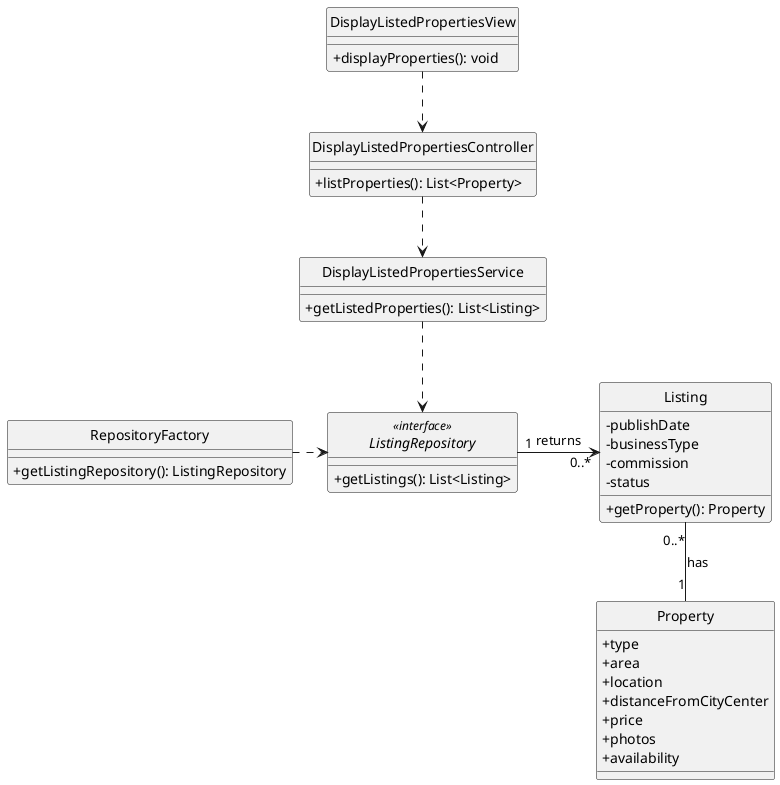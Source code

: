 @startuml
hide circle
skinparam classAttributeIconSize 0

class DisplayListedPropertiesView {
  +displayProperties(): void
}

class DisplayListedPropertiesController {
  +listProperties(): List<Property>
}

class DisplayListedPropertiesService {
  +getListedProperties(): List<Listing>
}

interface ListingRepository <<interface>> {
  +getListings(): List<Listing>
}


class Listing {
  -publishDate
  -businessType
  -commission
  -status
  +getProperty(): Property
}

class RepositoryFactory{
  +getListingRepository(): ListingRepository
}
class Property {
    +type
    +area
    +location
    +distanceFromCityCenter
    +price
    +photos
    +availability
}


ListingRepository "1" -right-> "0..*" Listing:  returns
Property "1" -up- "0..*" Listing : has
DisplayListedPropertiesView ..> DisplayListedPropertiesController
DisplayListedPropertiesController ..> DisplayListedPropertiesService
DisplayListedPropertiesService ..> ListingRepository
RepositoryFactory .right.> ListingRepository
@enduml
